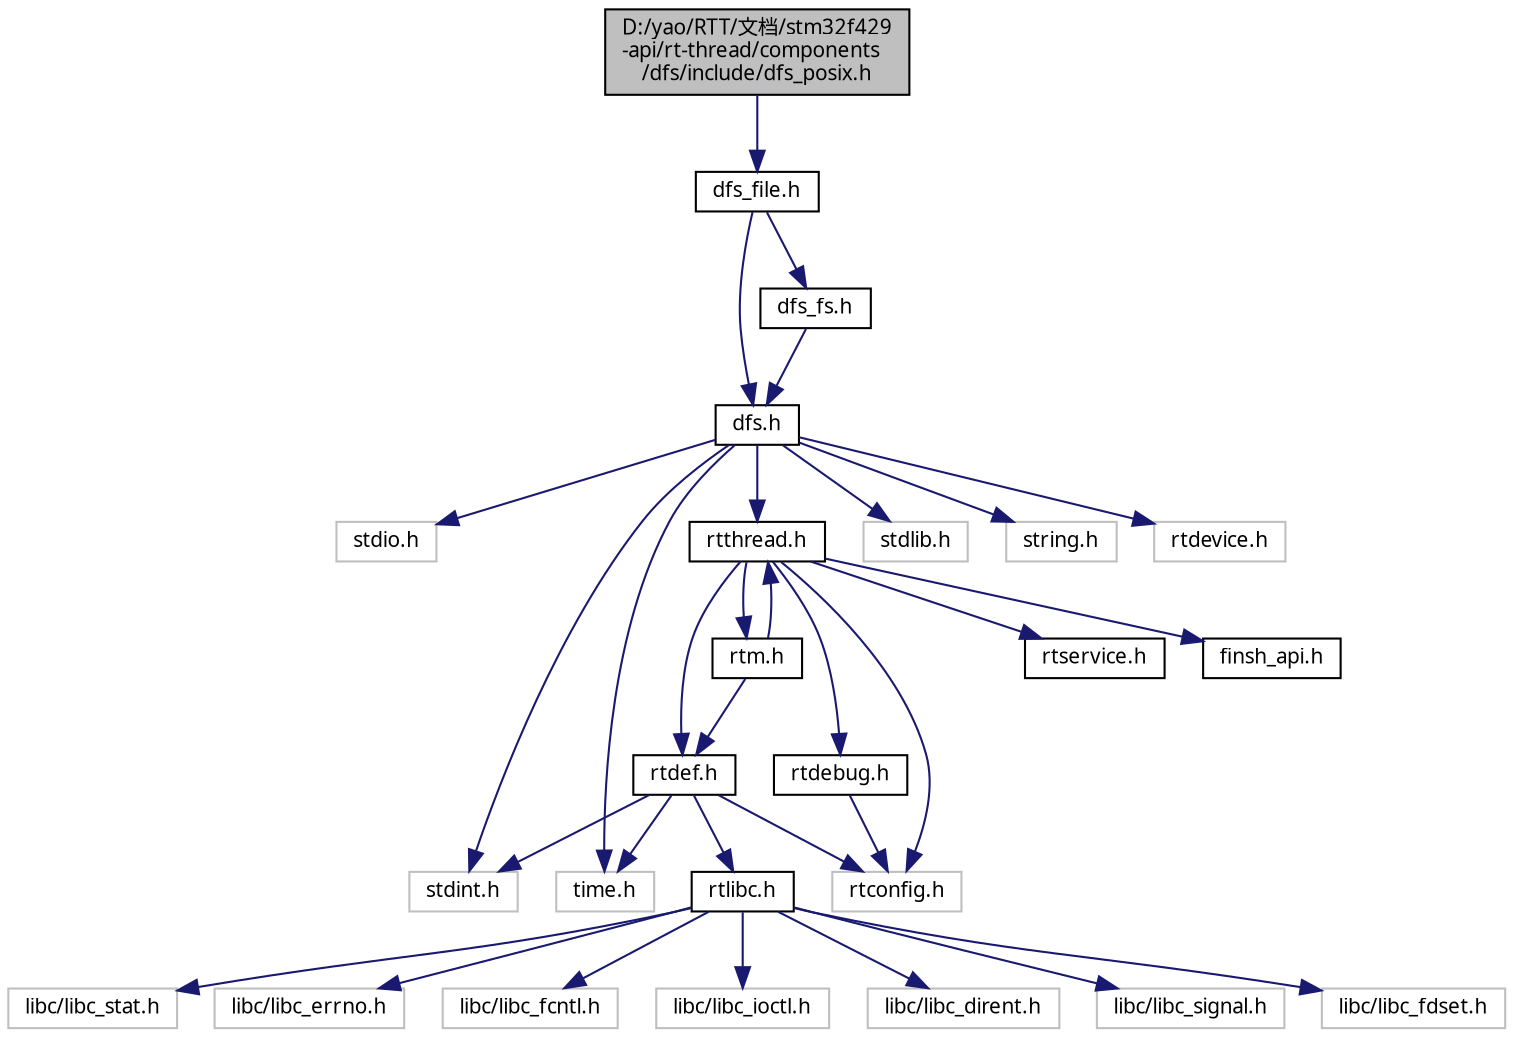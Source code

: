 digraph "D:/yao/RTT/文档/stm32f429-api/rt-thread/components/dfs/include/dfs_posix.h"
{
  edge [fontname="FreeSans.ttf",fontsize="10",labelfontname="FreeSans.ttf",labelfontsize="10"];
  node [fontname="FreeSans.ttf",fontsize="10",shape=record];
  Node1 [label="D:/yao/RTT/文档/stm32f429\l-api/rt-thread/components\l/dfs/include/dfs_posix.h",height=0.2,width=0.4,color="black", fillcolor="grey75", style="filled", fontcolor="black"];
  Node1 -> Node2 [color="midnightblue",fontsize="10",style="solid",fontname="FreeSans.ttf"];
  Node2 [label="dfs_file.h",height=0.2,width=0.4,color="black", fillcolor="white", style="filled",URL="$dfs__file_8h.html"];
  Node2 -> Node3 [color="midnightblue",fontsize="10",style="solid",fontname="FreeSans.ttf"];
  Node3 [label="dfs.h",height=0.2,width=0.4,color="black", fillcolor="white", style="filled",URL="$dfs_8h.html"];
  Node3 -> Node4 [color="midnightblue",fontsize="10",style="solid",fontname="FreeSans.ttf"];
  Node4 [label="stdio.h",height=0.2,width=0.4,color="grey75", fillcolor="white", style="filled"];
  Node3 -> Node5 [color="midnightblue",fontsize="10",style="solid",fontname="FreeSans.ttf"];
  Node5 [label="stdint.h",height=0.2,width=0.4,color="grey75", fillcolor="white", style="filled"];
  Node3 -> Node6 [color="midnightblue",fontsize="10",style="solid",fontname="FreeSans.ttf"];
  Node6 [label="stdlib.h",height=0.2,width=0.4,color="grey75", fillcolor="white", style="filled"];
  Node3 -> Node7 [color="midnightblue",fontsize="10",style="solid",fontname="FreeSans.ttf"];
  Node7 [label="string.h",height=0.2,width=0.4,color="grey75", fillcolor="white", style="filled"];
  Node3 -> Node8 [color="midnightblue",fontsize="10",style="solid",fontname="FreeSans.ttf"];
  Node8 [label="time.h",height=0.2,width=0.4,color="grey75", fillcolor="white", style="filled"];
  Node3 -> Node9 [color="midnightblue",fontsize="10",style="solid",fontname="FreeSans.ttf"];
  Node9 [label="rtthread.h",height=0.2,width=0.4,color="black", fillcolor="white", style="filled",URL="$rtthread_8h.html"];
  Node9 -> Node10 [color="midnightblue",fontsize="10",style="solid",fontname="FreeSans.ttf"];
  Node10 [label="rtconfig.h",height=0.2,width=0.4,color="grey75", fillcolor="white", style="filled"];
  Node9 -> Node11 [color="midnightblue",fontsize="10",style="solid",fontname="FreeSans.ttf"];
  Node11 [label="rtdebug.h",height=0.2,width=0.4,color="black", fillcolor="white", style="filled",URL="$rtdebug_8h.html"];
  Node11 -> Node10 [color="midnightblue",fontsize="10",style="solid",fontname="FreeSans.ttf"];
  Node9 -> Node12 [color="midnightblue",fontsize="10",style="solid",fontname="FreeSans.ttf"];
  Node12 [label="rtdef.h",height=0.2,width=0.4,color="black", fillcolor="white", style="filled",URL="$rtdef_8h.html"];
  Node12 -> Node10 [color="midnightblue",fontsize="10",style="solid",fontname="FreeSans.ttf"];
  Node12 -> Node13 [color="midnightblue",fontsize="10",style="solid",fontname="FreeSans.ttf"];
  Node13 [label="rtlibc.h",height=0.2,width=0.4,color="black", fillcolor="white", style="filled",URL="$rtlibc_8h.html"];
  Node13 -> Node14 [color="midnightblue",fontsize="10",style="solid",fontname="FreeSans.ttf"];
  Node14 [label="libc/libc_stat.h",height=0.2,width=0.4,color="grey75", fillcolor="white", style="filled"];
  Node13 -> Node15 [color="midnightblue",fontsize="10",style="solid",fontname="FreeSans.ttf"];
  Node15 [label="libc/libc_errno.h",height=0.2,width=0.4,color="grey75", fillcolor="white", style="filled"];
  Node13 -> Node16 [color="midnightblue",fontsize="10",style="solid",fontname="FreeSans.ttf"];
  Node16 [label="libc/libc_fcntl.h",height=0.2,width=0.4,color="grey75", fillcolor="white", style="filled"];
  Node13 -> Node17 [color="midnightblue",fontsize="10",style="solid",fontname="FreeSans.ttf"];
  Node17 [label="libc/libc_ioctl.h",height=0.2,width=0.4,color="grey75", fillcolor="white", style="filled"];
  Node13 -> Node18 [color="midnightblue",fontsize="10",style="solid",fontname="FreeSans.ttf"];
  Node18 [label="libc/libc_dirent.h",height=0.2,width=0.4,color="grey75", fillcolor="white", style="filled"];
  Node13 -> Node19 [color="midnightblue",fontsize="10",style="solid",fontname="FreeSans.ttf"];
  Node19 [label="libc/libc_signal.h",height=0.2,width=0.4,color="grey75", fillcolor="white", style="filled"];
  Node13 -> Node20 [color="midnightblue",fontsize="10",style="solid",fontname="FreeSans.ttf"];
  Node20 [label="libc/libc_fdset.h",height=0.2,width=0.4,color="grey75", fillcolor="white", style="filled"];
  Node12 -> Node5 [color="midnightblue",fontsize="10",style="solid",fontname="FreeSans.ttf"];
  Node12 -> Node8 [color="midnightblue",fontsize="10",style="solid",fontname="FreeSans.ttf"];
  Node9 -> Node21 [color="midnightblue",fontsize="10",style="solid",fontname="FreeSans.ttf"];
  Node21 [label="rtservice.h",height=0.2,width=0.4,color="black", fillcolor="white", style="filled",URL="$rtservice_8h.html"];
  Node9 -> Node22 [color="midnightblue",fontsize="10",style="solid",fontname="FreeSans.ttf"];
  Node22 [label="rtm.h",height=0.2,width=0.4,color="black", fillcolor="white", style="filled",URL="$rtm_8h.html"];
  Node22 -> Node12 [color="midnightblue",fontsize="10",style="solid",fontname="FreeSans.ttf"];
  Node22 -> Node9 [color="midnightblue",fontsize="10",style="solid",fontname="FreeSans.ttf"];
  Node9 -> Node23 [color="midnightblue",fontsize="10",style="solid",fontname="FreeSans.ttf"];
  Node23 [label="finsh_api.h",height=0.2,width=0.4,color="black", fillcolor="white", style="filled",URL="$finsh__api_8h.html"];
  Node3 -> Node24 [color="midnightblue",fontsize="10",style="solid",fontname="FreeSans.ttf"];
  Node24 [label="rtdevice.h",height=0.2,width=0.4,color="grey75", fillcolor="white", style="filled"];
  Node2 -> Node25 [color="midnightblue",fontsize="10",style="solid",fontname="FreeSans.ttf"];
  Node25 [label="dfs_fs.h",height=0.2,width=0.4,color="black", fillcolor="white", style="filled",URL="$dfs__fs_8h.html"];
  Node25 -> Node3 [color="midnightblue",fontsize="10",style="solid",fontname="FreeSans.ttf"];
}

